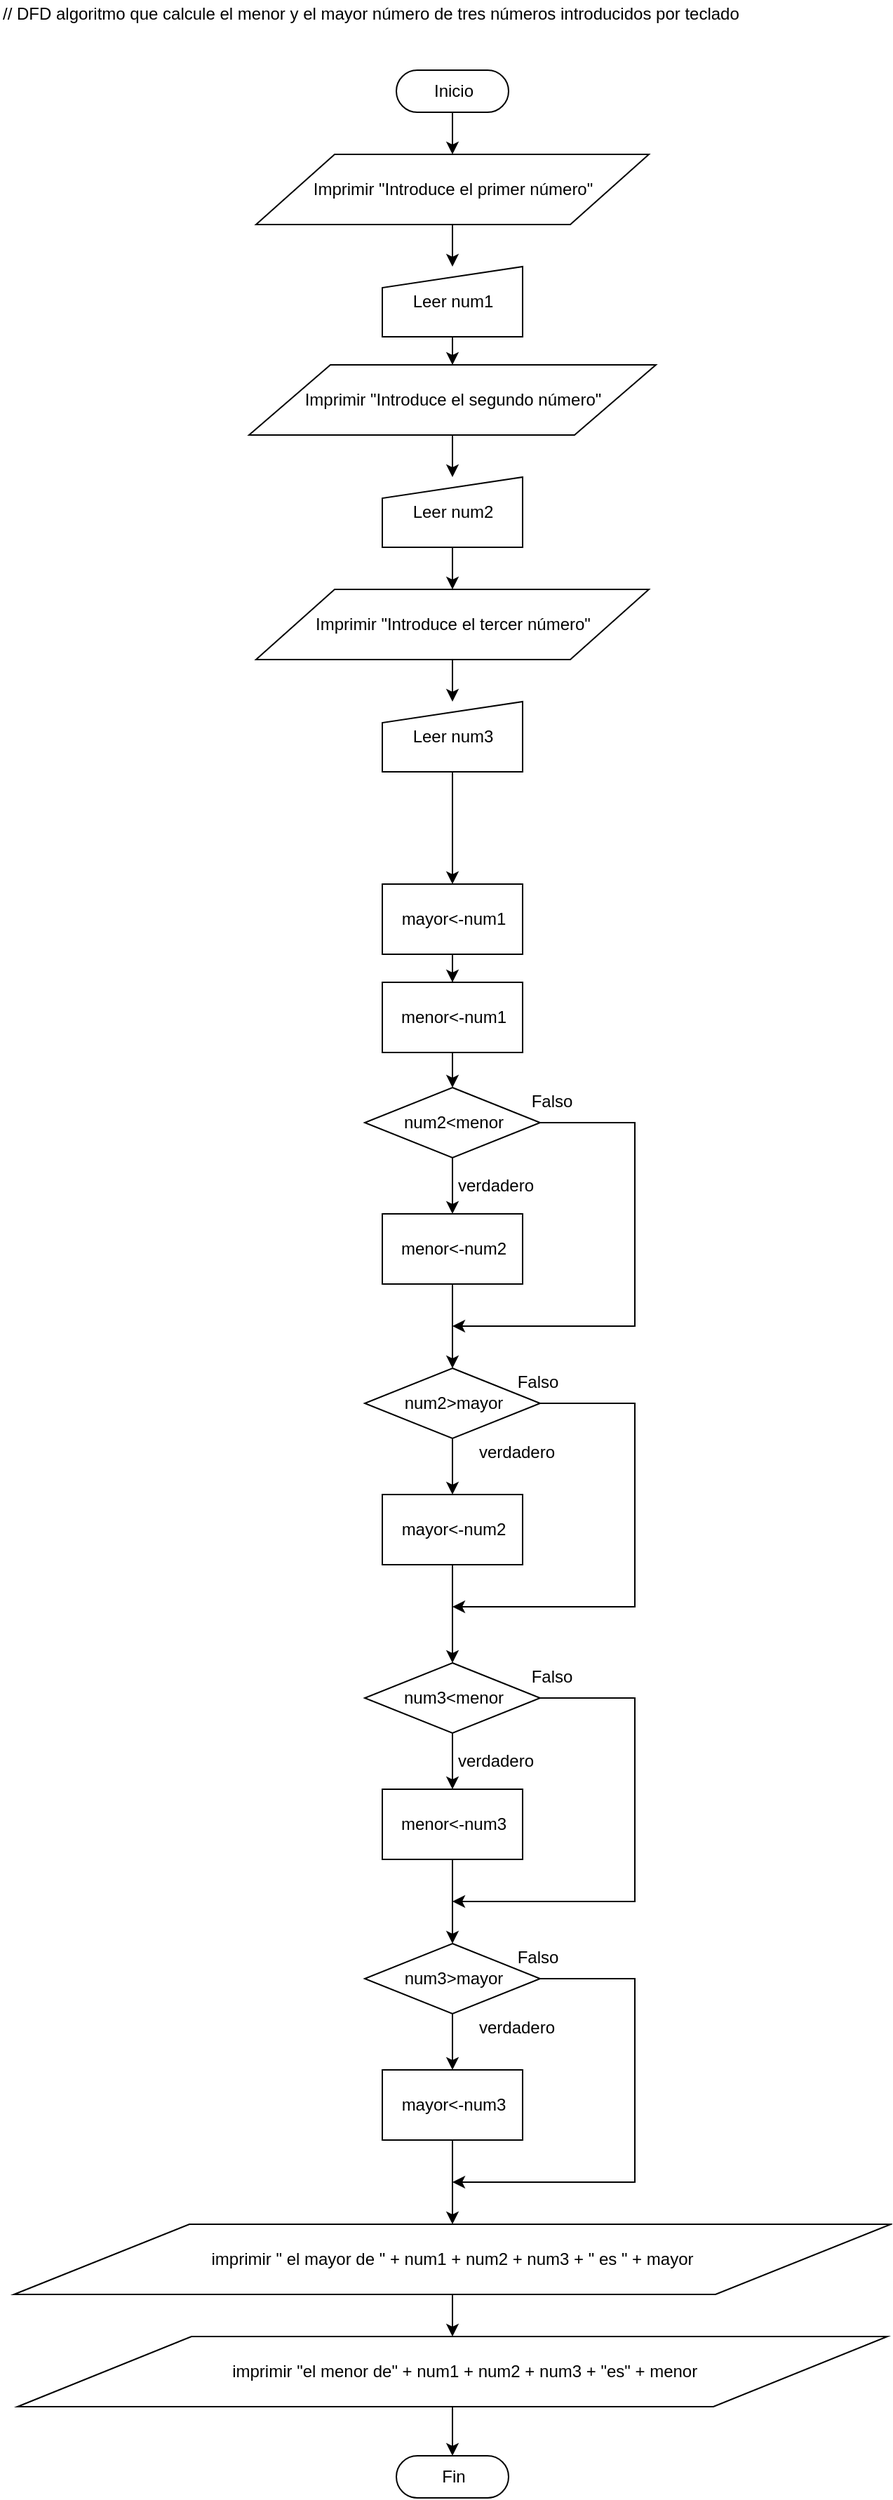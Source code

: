 <mxfile>
    <diagram id="NUoDt7_I69NCa6WbtIwR" name="Page-1">
        <mxGraphModel dx="882" dy="830" grid="1" gridSize="10" guides="1" tooltips="1" connect="1" arrows="1" fold="1" page="1" pageScale="1" pageWidth="827" pageHeight="1169" math="0" shadow="0">
            <root>
                <mxCell id="0"/>
                <mxCell id="1" parent="0"/>
                <mxCell id="2" value="// DFD algoritmo que calcule el menor y el mayor número de tres números introducidos por teclado" style="text;html=1;align=left;verticalAlign=middle;resizable=0;points=[];autosize=1;strokeColor=none;" parent="1" vertex="1">
                    <mxGeometry x="10" y="10" width="540" height="20" as="geometry"/>
                </mxCell>
                <mxCell id="7" style="edgeStyle=orthogonalEdgeStyle;rounded=0;orthogonalLoop=1;jettySize=auto;html=1;entryX=0.5;entryY=0;entryDx=0;entryDy=0;" parent="1" source="3" target="6" edge="1">
                    <mxGeometry relative="1" as="geometry"/>
                </mxCell>
                <mxCell id="3" value="Inicio" style="html=1;dashed=0;whitespace=wrap;shape=mxgraph.dfd.start" parent="1" vertex="1">
                    <mxGeometry x="292.5" y="60" width="80" height="30" as="geometry"/>
                </mxCell>
                <mxCell id="8" style="edgeStyle=orthogonalEdgeStyle;rounded=0;orthogonalLoop=1;jettySize=auto;html=1;" parent="1" source="6" target="9" edge="1">
                    <mxGeometry relative="1" as="geometry">
                        <mxPoint x="332.5" y="210" as="targetPoint"/>
                    </mxGeometry>
                </mxCell>
                <mxCell id="6" value="Imprimir &quot;Introduce el primer número&quot;" style="shape=parallelogram;perimeter=parallelogramPerimeter;whiteSpace=wrap;html=1;dashed=0;" parent="1" vertex="1">
                    <mxGeometry x="192.5" y="120" width="280" height="50" as="geometry"/>
                </mxCell>
                <mxCell id="10" style="edgeStyle=orthogonalEdgeStyle;rounded=0;orthogonalLoop=1;jettySize=auto;html=1;" parent="1" source="9" target="11" edge="1">
                    <mxGeometry relative="1" as="geometry">
                        <mxPoint x="332.5" y="290" as="targetPoint"/>
                    </mxGeometry>
                </mxCell>
                <mxCell id="9" value="Leer num1" style="shape=manualInput;whiteSpace=wrap;html=1;dashed=0;size=15;" parent="1" vertex="1">
                    <mxGeometry x="282.5" y="200" width="100" height="50" as="geometry"/>
                </mxCell>
                <mxCell id="12" style="edgeStyle=orthogonalEdgeStyle;rounded=0;orthogonalLoop=1;jettySize=auto;html=1;" parent="1" source="11" target="13" edge="1">
                    <mxGeometry relative="1" as="geometry">
                        <mxPoint x="332.5" y="390" as="targetPoint"/>
                    </mxGeometry>
                </mxCell>
                <mxCell id="11" value="Imprimir &quot;Introduce el segundo número&quot;" style="shape=parallelogram;perimeter=parallelogramPerimeter;whiteSpace=wrap;html=1;dashed=0;" parent="1" vertex="1">
                    <mxGeometry x="187.5" y="270" width="290" height="50" as="geometry"/>
                </mxCell>
                <mxCell id="14" style="edgeStyle=orthogonalEdgeStyle;rounded=0;orthogonalLoop=1;jettySize=auto;html=1;" parent="1" source="13" target="15" edge="1">
                    <mxGeometry relative="1" as="geometry">
                        <mxPoint x="332.5" y="460" as="targetPoint"/>
                    </mxGeometry>
                </mxCell>
                <mxCell id="13" value="Leer num2" style="shape=manualInput;whiteSpace=wrap;html=1;dashed=0;size=15;" parent="1" vertex="1">
                    <mxGeometry x="282.5" y="350" width="100" height="50" as="geometry"/>
                </mxCell>
                <mxCell id="56" style="edgeStyle=orthogonalEdgeStyle;rounded=0;orthogonalLoop=1;jettySize=auto;html=1;" edge="1" parent="1" source="15" target="57">
                    <mxGeometry relative="1" as="geometry">
                        <mxPoint x="332.5" y="520" as="targetPoint"/>
                    </mxGeometry>
                </mxCell>
                <mxCell id="15" value="Imprimir &quot;Introduce el tercer número&quot;" style="shape=parallelogram;perimeter=parallelogramPerimeter;whiteSpace=wrap;html=1;dashed=0;" parent="1" vertex="1">
                    <mxGeometry x="192.5" y="430" width="280" height="50" as="geometry"/>
                </mxCell>
                <mxCell id="18" style="edgeStyle=orthogonalEdgeStyle;rounded=0;orthogonalLoop=1;jettySize=auto;html=1;" parent="1" source="17" target="19" edge="1">
                    <mxGeometry relative="1" as="geometry">
                        <mxPoint x="332.5" y="735" as="targetPoint"/>
                    </mxGeometry>
                </mxCell>
                <mxCell id="17" value="mayor&amp;lt;-num1" style="html=1;dashed=0;whitespace=wrap;" parent="1" vertex="1">
                    <mxGeometry x="282.5" y="640" width="100" height="50" as="geometry"/>
                </mxCell>
                <mxCell id="20" style="edgeStyle=orthogonalEdgeStyle;rounded=0;orthogonalLoop=1;jettySize=auto;html=1;" parent="1" source="19" target="21" edge="1">
                    <mxGeometry relative="1" as="geometry">
                        <mxPoint x="332.5" y="805" as="targetPoint"/>
                    </mxGeometry>
                </mxCell>
                <mxCell id="19" value="menor&amp;lt;-num1" style="html=1;dashed=0;whitespace=wrap;" parent="1" vertex="1">
                    <mxGeometry x="282.5" y="710" width="100" height="50" as="geometry"/>
                </mxCell>
                <mxCell id="23" style="edgeStyle=orthogonalEdgeStyle;rounded=0;orthogonalLoop=1;jettySize=auto;html=1;" parent="1" source="21" target="25" edge="1">
                    <mxGeometry relative="1" as="geometry">
                        <mxPoint x="332.5" y="885" as="targetPoint"/>
                    </mxGeometry>
                </mxCell>
                <mxCell id="27" style="edgeStyle=orthogonalEdgeStyle;rounded=0;orthogonalLoop=1;jettySize=auto;html=1;" parent="1" source="21" edge="1">
                    <mxGeometry relative="1" as="geometry">
                        <mxPoint x="332.5" y="955" as="targetPoint"/>
                        <Array as="points">
                            <mxPoint x="462.5" y="810"/>
                            <mxPoint x="462.5" y="955"/>
                        </Array>
                    </mxGeometry>
                </mxCell>
                <mxCell id="21" value="num2&amp;lt;menor" style="shape=rhombus;html=1;dashed=0;whitespace=wrap;perimeter=rhombusPerimeter;" parent="1" vertex="1">
                    <mxGeometry x="270" y="785" width="125" height="50" as="geometry"/>
                </mxCell>
                <mxCell id="24" value="verdadero" style="text;html=1;align=center;verticalAlign=middle;resizable=0;points=[];autosize=1;strokeColor=none;" parent="1" vertex="1">
                    <mxGeometry x="327.5" y="845" width="70" height="20" as="geometry"/>
                </mxCell>
                <mxCell id="26" style="edgeStyle=orthogonalEdgeStyle;rounded=0;orthogonalLoop=1;jettySize=auto;html=1;entryX=0.5;entryY=0;entryDx=0;entryDy=0;" parent="1" source="25" target="29" edge="1">
                    <mxGeometry relative="1" as="geometry">
                        <mxPoint x="332.5" y="995" as="targetPoint"/>
                    </mxGeometry>
                </mxCell>
                <mxCell id="25" value="menor&amp;lt;-num2" style="html=1;dashed=0;whitespace=wrap;" parent="1" vertex="1">
                    <mxGeometry x="282.5" y="875" width="100" height="50" as="geometry"/>
                </mxCell>
                <mxCell id="28" value="Falso" style="text;html=1;align=center;verticalAlign=middle;resizable=0;points=[];autosize=1;strokeColor=none;" parent="1" vertex="1">
                    <mxGeometry x="382.5" y="785" width="40" height="20" as="geometry"/>
                </mxCell>
                <mxCell id="30" style="edgeStyle=orthogonalEdgeStyle;rounded=0;orthogonalLoop=1;jettySize=auto;html=1;" parent="1" source="29" target="31" edge="1">
                    <mxGeometry relative="1" as="geometry">
                        <mxPoint x="332.5" y="1085" as="targetPoint"/>
                    </mxGeometry>
                </mxCell>
                <mxCell id="35" style="edgeStyle=orthogonalEdgeStyle;rounded=0;orthogonalLoop=1;jettySize=auto;html=1;exitX=1;exitY=0.5;exitDx=0;exitDy=0;" parent="1" source="29" edge="1">
                    <mxGeometry relative="1" as="geometry">
                        <mxPoint x="332.5" y="1155" as="targetPoint"/>
                        <Array as="points">
                            <mxPoint x="462.5" y="1010"/>
                            <mxPoint x="462.5" y="1155"/>
                        </Array>
                    </mxGeometry>
                </mxCell>
                <mxCell id="29" value="num2&amp;gt;mayor" style="shape=rhombus;html=1;dashed=0;whitespace=wrap;perimeter=rhombusPerimeter;" parent="1" vertex="1">
                    <mxGeometry x="270" y="985" width="125" height="50" as="geometry"/>
                </mxCell>
                <mxCell id="34" style="edgeStyle=orthogonalEdgeStyle;rounded=0;orthogonalLoop=1;jettySize=auto;html=1;entryX=0.5;entryY=0;entryDx=0;entryDy=0;" parent="1" source="31" target="38" edge="1">
                    <mxGeometry relative="1" as="geometry">
                        <mxPoint x="332.5" y="1185" as="targetPoint"/>
                    </mxGeometry>
                </mxCell>
                <mxCell id="31" value="mayor&amp;lt;-num2" style="html=1;dashed=0;whitespace=wrap;" parent="1" vertex="1">
                    <mxGeometry x="282.5" y="1075" width="100" height="50" as="geometry"/>
                </mxCell>
                <mxCell id="32" value="verdadero" style="text;html=1;align=center;verticalAlign=middle;resizable=0;points=[];autosize=1;strokeColor=none;" parent="1" vertex="1">
                    <mxGeometry x="342.5" y="1035" width="70" height="20" as="geometry"/>
                </mxCell>
                <mxCell id="33" value="Falso" style="text;html=1;align=center;verticalAlign=middle;resizable=0;points=[];autosize=1;strokeColor=none;" parent="1" vertex="1">
                    <mxGeometry x="372.5" y="985" width="40" height="20" as="geometry"/>
                </mxCell>
                <mxCell id="36" style="edgeStyle=orthogonalEdgeStyle;rounded=0;orthogonalLoop=1;jettySize=auto;html=1;" parent="1" source="38" target="41" edge="1">
                    <mxGeometry relative="1" as="geometry">
                        <mxPoint x="332.5" y="1295" as="targetPoint"/>
                    </mxGeometry>
                </mxCell>
                <mxCell id="37" style="edgeStyle=orthogonalEdgeStyle;rounded=0;orthogonalLoop=1;jettySize=auto;html=1;" parent="1" source="38" edge="1">
                    <mxGeometry relative="1" as="geometry">
                        <mxPoint x="332.5" y="1365" as="targetPoint"/>
                        <Array as="points">
                            <mxPoint x="462.5" y="1220"/>
                            <mxPoint x="462.5" y="1365"/>
                        </Array>
                    </mxGeometry>
                </mxCell>
                <mxCell id="38" value="num3&amp;lt;menor" style="shape=rhombus;html=1;dashed=0;whitespace=wrap;perimeter=rhombusPerimeter;" parent="1" vertex="1">
                    <mxGeometry x="270" y="1195" width="125" height="50" as="geometry"/>
                </mxCell>
                <mxCell id="39" value="verdadero" style="text;html=1;align=center;verticalAlign=middle;resizable=0;points=[];autosize=1;strokeColor=none;" parent="1" vertex="1">
                    <mxGeometry x="327.5" y="1255" width="70" height="20" as="geometry"/>
                </mxCell>
                <mxCell id="40" style="edgeStyle=orthogonalEdgeStyle;rounded=0;orthogonalLoop=1;jettySize=auto;html=1;entryX=0.5;entryY=0;entryDx=0;entryDy=0;" parent="1" source="41" target="45" edge="1">
                    <mxGeometry relative="1" as="geometry">
                        <mxPoint x="332.5" y="1405" as="targetPoint"/>
                    </mxGeometry>
                </mxCell>
                <mxCell id="41" value="menor&amp;lt;-num3" style="html=1;dashed=0;whitespace=wrap;" parent="1" vertex="1">
                    <mxGeometry x="282.5" y="1285" width="100" height="50" as="geometry"/>
                </mxCell>
                <mxCell id="42" value="Falso" style="text;html=1;align=center;verticalAlign=middle;resizable=0;points=[];autosize=1;strokeColor=none;" parent="1" vertex="1">
                    <mxGeometry x="382.5" y="1195" width="40" height="20" as="geometry"/>
                </mxCell>
                <mxCell id="43" style="edgeStyle=orthogonalEdgeStyle;rounded=0;orthogonalLoop=1;jettySize=auto;html=1;" parent="1" source="45" target="47" edge="1">
                    <mxGeometry relative="1" as="geometry">
                        <mxPoint x="332.5" y="1495" as="targetPoint"/>
                    </mxGeometry>
                </mxCell>
                <mxCell id="44" style="edgeStyle=orthogonalEdgeStyle;rounded=0;orthogonalLoop=1;jettySize=auto;html=1;exitX=1;exitY=0.5;exitDx=0;exitDy=0;" parent="1" source="45" edge="1">
                    <mxGeometry relative="1" as="geometry">
                        <mxPoint x="332.5" y="1565" as="targetPoint"/>
                        <Array as="points">
                            <mxPoint x="462.5" y="1420"/>
                            <mxPoint x="462.5" y="1565"/>
                        </Array>
                    </mxGeometry>
                </mxCell>
                <mxCell id="45" value="num3&amp;gt;mayor" style="shape=rhombus;html=1;dashed=0;whitespace=wrap;perimeter=rhombusPerimeter;" parent="1" vertex="1">
                    <mxGeometry x="270" y="1395" width="125" height="50" as="geometry"/>
                </mxCell>
                <mxCell id="46" style="edgeStyle=orthogonalEdgeStyle;rounded=0;orthogonalLoop=1;jettySize=auto;html=1;" parent="1" source="47" target="51" edge="1">
                    <mxGeometry relative="1" as="geometry">
                        <mxPoint x="332.5" y="1595" as="targetPoint"/>
                    </mxGeometry>
                </mxCell>
                <mxCell id="47" value="mayor&amp;lt;-num3" style="html=1;dashed=0;whitespace=wrap;" parent="1" vertex="1">
                    <mxGeometry x="282.5" y="1485" width="100" height="50" as="geometry"/>
                </mxCell>
                <mxCell id="48" value="verdadero" style="text;html=1;align=center;verticalAlign=middle;resizable=0;points=[];autosize=1;strokeColor=none;" parent="1" vertex="1">
                    <mxGeometry x="342.5" y="1445" width="70" height="20" as="geometry"/>
                </mxCell>
                <mxCell id="49" value="Falso" style="text;html=1;align=center;verticalAlign=middle;resizable=0;points=[];autosize=1;strokeColor=none;" parent="1" vertex="1">
                    <mxGeometry x="372.5" y="1395" width="40" height="20" as="geometry"/>
                </mxCell>
                <mxCell id="52" style="edgeStyle=orthogonalEdgeStyle;rounded=0;orthogonalLoop=1;jettySize=auto;html=1;" parent="1" source="51" target="53" edge="1">
                    <mxGeometry relative="1" as="geometry">
                        <mxPoint x="332.5" y="1685" as="targetPoint"/>
                    </mxGeometry>
                </mxCell>
                <mxCell id="51" value="imprimir &quot; el mayor de &quot; + num1 + num2 + num3 + &quot; es &quot; + mayor" style="shape=parallelogram;perimeter=parallelogramPerimeter;whiteSpace=wrap;html=1;dashed=0;" parent="1" vertex="1">
                    <mxGeometry x="20" y="1595" width="625" height="50" as="geometry"/>
                </mxCell>
                <mxCell id="54" style="edgeStyle=orthogonalEdgeStyle;rounded=0;orthogonalLoop=1;jettySize=auto;html=1;" parent="1" source="53" target="55" edge="1">
                    <mxGeometry relative="1" as="geometry">
                        <mxPoint x="332.5" y="1775" as="targetPoint"/>
                    </mxGeometry>
                </mxCell>
                <mxCell id="53" value="&amp;nbsp;&amp;nbsp; &amp;nbsp; imprimir &quot;el menor de&quot; + num1 + num2 + num3 + &quot;es&quot; + menor" style="shape=parallelogram;perimeter=parallelogramPerimeter;whiteSpace=wrap;html=1;dashed=0;" parent="1" vertex="1">
                    <mxGeometry x="22.5" y="1675" width="620" height="50" as="geometry"/>
                </mxCell>
                <mxCell id="55" value="Fin" style="html=1;dashed=0;whitespace=wrap;shape=mxgraph.dfd.start" parent="1" vertex="1">
                    <mxGeometry x="292.5" y="1760" width="80" height="30" as="geometry"/>
                </mxCell>
                <mxCell id="58" style="edgeStyle=orthogonalEdgeStyle;rounded=0;orthogonalLoop=1;jettySize=auto;html=1;entryX=0.5;entryY=0;entryDx=0;entryDy=0;" edge="1" parent="1" source="57" target="17">
                    <mxGeometry relative="1" as="geometry"/>
                </mxCell>
                <mxCell id="57" value="Leer num3" style="shape=manualInput;whiteSpace=wrap;html=1;dashed=0;size=15;" vertex="1" parent="1">
                    <mxGeometry x="282.5" y="510" width="100" height="50" as="geometry"/>
                </mxCell>
            </root>
        </mxGraphModel>
    </diagram>
</mxfile>
